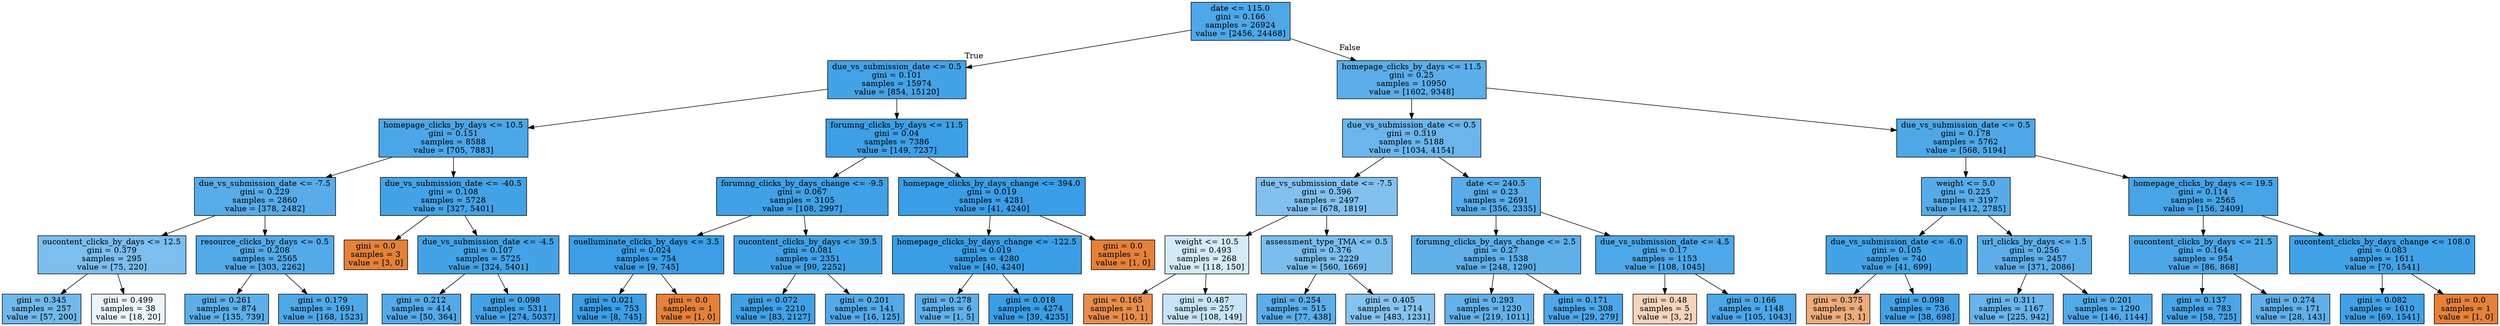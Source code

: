 digraph Tree {
node [shape=box, style="filled", color="black"] ;
0 [label="date <= 115.0\ngini = 0.166\nsamples = 26924\nvalue = [2456, 24468]", fillcolor="#399de5e5"] ;
1 [label="due_vs_submission_date <= 0.5\ngini = 0.101\nsamples = 15974\nvalue = [854, 15120]", fillcolor="#399de5f1"] ;
0 -> 1 [labeldistance=2.5, labelangle=45, headlabel="True"] ;
2 [label="homepage_clicks_by_days <= 10.5\ngini = 0.151\nsamples = 8588\nvalue = [705, 7883]", fillcolor="#399de5e8"] ;
1 -> 2 ;
3 [label="due_vs_submission_date <= -7.5\ngini = 0.229\nsamples = 2860\nvalue = [378, 2482]", fillcolor="#399de5d8"] ;
2 -> 3 ;
4 [label="oucontent_clicks_by_days <= 12.5\ngini = 0.379\nsamples = 295\nvalue = [75, 220]", fillcolor="#399de5a8"] ;
3 -> 4 ;
5 [label="gini = 0.345\nsamples = 257\nvalue = [57, 200]", fillcolor="#399de5b6"] ;
4 -> 5 ;
6 [label="gini = 0.499\nsamples = 38\nvalue = [18, 20]", fillcolor="#399de519"] ;
4 -> 6 ;
7 [label="resource_clicks_by_days <= 0.5\ngini = 0.208\nsamples = 2565\nvalue = [303, 2262]", fillcolor="#399de5dd"] ;
3 -> 7 ;
8 [label="gini = 0.261\nsamples = 874\nvalue = [135, 739]", fillcolor="#399de5d0"] ;
7 -> 8 ;
9 [label="gini = 0.179\nsamples = 1691\nvalue = [168, 1523]", fillcolor="#399de5e3"] ;
7 -> 9 ;
10 [label="due_vs_submission_date <= -40.5\ngini = 0.108\nsamples = 5728\nvalue = [327, 5401]", fillcolor="#399de5f0"] ;
2 -> 10 ;
11 [label="gini = 0.0\nsamples = 3\nvalue = [3, 0]", fillcolor="#e58139ff"] ;
10 -> 11 ;
12 [label="due_vs_submission_date <= -4.5\ngini = 0.107\nsamples = 5725\nvalue = [324, 5401]", fillcolor="#399de5f0"] ;
10 -> 12 ;
13 [label="gini = 0.212\nsamples = 414\nvalue = [50, 364]", fillcolor="#399de5dc"] ;
12 -> 13 ;
14 [label="gini = 0.098\nsamples = 5311\nvalue = [274, 5037]", fillcolor="#399de5f1"] ;
12 -> 14 ;
15 [label="forumng_clicks_by_days <= 11.5\ngini = 0.04\nsamples = 7386\nvalue = [149, 7237]", fillcolor="#399de5fa"] ;
1 -> 15 ;
16 [label="forumng_clicks_by_days_change <= -9.5\ngini = 0.067\nsamples = 3105\nvalue = [108, 2997]", fillcolor="#399de5f6"] ;
15 -> 16 ;
17 [label="ouelluminate_clicks_by_days <= 3.5\ngini = 0.024\nsamples = 754\nvalue = [9, 745]", fillcolor="#399de5fc"] ;
16 -> 17 ;
18 [label="gini = 0.021\nsamples = 753\nvalue = [8, 745]", fillcolor="#399de5fc"] ;
17 -> 18 ;
19 [label="gini = 0.0\nsamples = 1\nvalue = [1, 0]", fillcolor="#e58139ff"] ;
17 -> 19 ;
20 [label="oucontent_clicks_by_days <= 39.5\ngini = 0.081\nsamples = 2351\nvalue = [99, 2252]", fillcolor="#399de5f4"] ;
16 -> 20 ;
21 [label="gini = 0.072\nsamples = 2210\nvalue = [83, 2127]", fillcolor="#399de5f5"] ;
20 -> 21 ;
22 [label="gini = 0.201\nsamples = 141\nvalue = [16, 125]", fillcolor="#399de5de"] ;
20 -> 22 ;
23 [label="homepage_clicks_by_days_change <= 394.0\ngini = 0.019\nsamples = 4281\nvalue = [41, 4240]", fillcolor="#399de5fd"] ;
15 -> 23 ;
24 [label="homepage_clicks_by_days_change <= -122.5\ngini = 0.019\nsamples = 4280\nvalue = [40, 4240]", fillcolor="#399de5fd"] ;
23 -> 24 ;
25 [label="gini = 0.278\nsamples = 6\nvalue = [1, 5]", fillcolor="#399de5cc"] ;
24 -> 25 ;
26 [label="gini = 0.018\nsamples = 4274\nvalue = [39, 4235]", fillcolor="#399de5fd"] ;
24 -> 26 ;
27 [label="gini = 0.0\nsamples = 1\nvalue = [1, 0]", fillcolor="#e58139ff"] ;
23 -> 27 ;
28 [label="homepage_clicks_by_days <= 11.5\ngini = 0.25\nsamples = 10950\nvalue = [1602, 9348]", fillcolor="#399de5d3"] ;
0 -> 28 [labeldistance=2.5, labelangle=-45, headlabel="False"] ;
29 [label="due_vs_submission_date <= 0.5\ngini = 0.319\nsamples = 5188\nvalue = [1034, 4154]", fillcolor="#399de5c0"] ;
28 -> 29 ;
30 [label="due_vs_submission_date <= -7.5\ngini = 0.396\nsamples = 2497\nvalue = [678, 1819]", fillcolor="#399de5a0"] ;
29 -> 30 ;
31 [label="weight <= 10.5\ngini = 0.493\nsamples = 268\nvalue = [118, 150]", fillcolor="#399de536"] ;
30 -> 31 ;
32 [label="gini = 0.165\nsamples = 11\nvalue = [10, 1]", fillcolor="#e58139e6"] ;
31 -> 32 ;
33 [label="gini = 0.487\nsamples = 257\nvalue = [108, 149]", fillcolor="#399de546"] ;
31 -> 33 ;
34 [label="assessment_type_TMA <= 0.5\ngini = 0.376\nsamples = 2229\nvalue = [560, 1669]", fillcolor="#399de5a9"] ;
30 -> 34 ;
35 [label="gini = 0.254\nsamples = 515\nvalue = [77, 438]", fillcolor="#399de5d2"] ;
34 -> 35 ;
36 [label="gini = 0.405\nsamples = 1714\nvalue = [483, 1231]", fillcolor="#399de59b"] ;
34 -> 36 ;
37 [label="date <= 240.5\ngini = 0.23\nsamples = 2691\nvalue = [356, 2335]", fillcolor="#399de5d8"] ;
29 -> 37 ;
38 [label="forumng_clicks_by_days_change <= 2.5\ngini = 0.27\nsamples = 1538\nvalue = [248, 1290]", fillcolor="#399de5ce"] ;
37 -> 38 ;
39 [label="gini = 0.293\nsamples = 1230\nvalue = [219, 1011]", fillcolor="#399de5c8"] ;
38 -> 39 ;
40 [label="gini = 0.171\nsamples = 308\nvalue = [29, 279]", fillcolor="#399de5e4"] ;
38 -> 40 ;
41 [label="due_vs_submission_date <= 4.5\ngini = 0.17\nsamples = 1153\nvalue = [108, 1045]", fillcolor="#399de5e5"] ;
37 -> 41 ;
42 [label="gini = 0.48\nsamples = 5\nvalue = [3, 2]", fillcolor="#e5813955"] ;
41 -> 42 ;
43 [label="gini = 0.166\nsamples = 1148\nvalue = [105, 1043]", fillcolor="#399de5e5"] ;
41 -> 43 ;
44 [label="due_vs_submission_date <= 0.5\ngini = 0.178\nsamples = 5762\nvalue = [568, 5194]", fillcolor="#399de5e3"] ;
28 -> 44 ;
45 [label="weight <= 5.0\ngini = 0.225\nsamples = 3197\nvalue = [412, 2785]", fillcolor="#399de5d9"] ;
44 -> 45 ;
46 [label="due_vs_submission_date <= -6.0\ngini = 0.105\nsamples = 740\nvalue = [41, 699]", fillcolor="#399de5f0"] ;
45 -> 46 ;
47 [label="gini = 0.375\nsamples = 4\nvalue = [3, 1]", fillcolor="#e58139aa"] ;
46 -> 47 ;
48 [label="gini = 0.098\nsamples = 736\nvalue = [38, 698]", fillcolor="#399de5f1"] ;
46 -> 48 ;
49 [label="url_clicks_by_days <= 1.5\ngini = 0.256\nsamples = 2457\nvalue = [371, 2086]", fillcolor="#399de5d2"] ;
45 -> 49 ;
50 [label="gini = 0.311\nsamples = 1167\nvalue = [225, 942]", fillcolor="#399de5c2"] ;
49 -> 50 ;
51 [label="gini = 0.201\nsamples = 1290\nvalue = [146, 1144]", fillcolor="#399de5de"] ;
49 -> 51 ;
52 [label="homepage_clicks_by_days <= 19.5\ngini = 0.114\nsamples = 2565\nvalue = [156, 2409]", fillcolor="#399de5ee"] ;
44 -> 52 ;
53 [label="oucontent_clicks_by_days <= 21.5\ngini = 0.164\nsamples = 954\nvalue = [86, 868]", fillcolor="#399de5e6"] ;
52 -> 53 ;
54 [label="gini = 0.137\nsamples = 783\nvalue = [58, 725]", fillcolor="#399de5eb"] ;
53 -> 54 ;
55 [label="gini = 0.274\nsamples = 171\nvalue = [28, 143]", fillcolor="#399de5cd"] ;
53 -> 55 ;
56 [label="oucontent_clicks_by_days_change <= 108.0\ngini = 0.083\nsamples = 1611\nvalue = [70, 1541]", fillcolor="#399de5f3"] ;
52 -> 56 ;
57 [label="gini = 0.082\nsamples = 1610\nvalue = [69, 1541]", fillcolor="#399de5f4"] ;
56 -> 57 ;
58 [label="gini = 0.0\nsamples = 1\nvalue = [1, 0]", fillcolor="#e58139ff"] ;
56 -> 58 ;
}